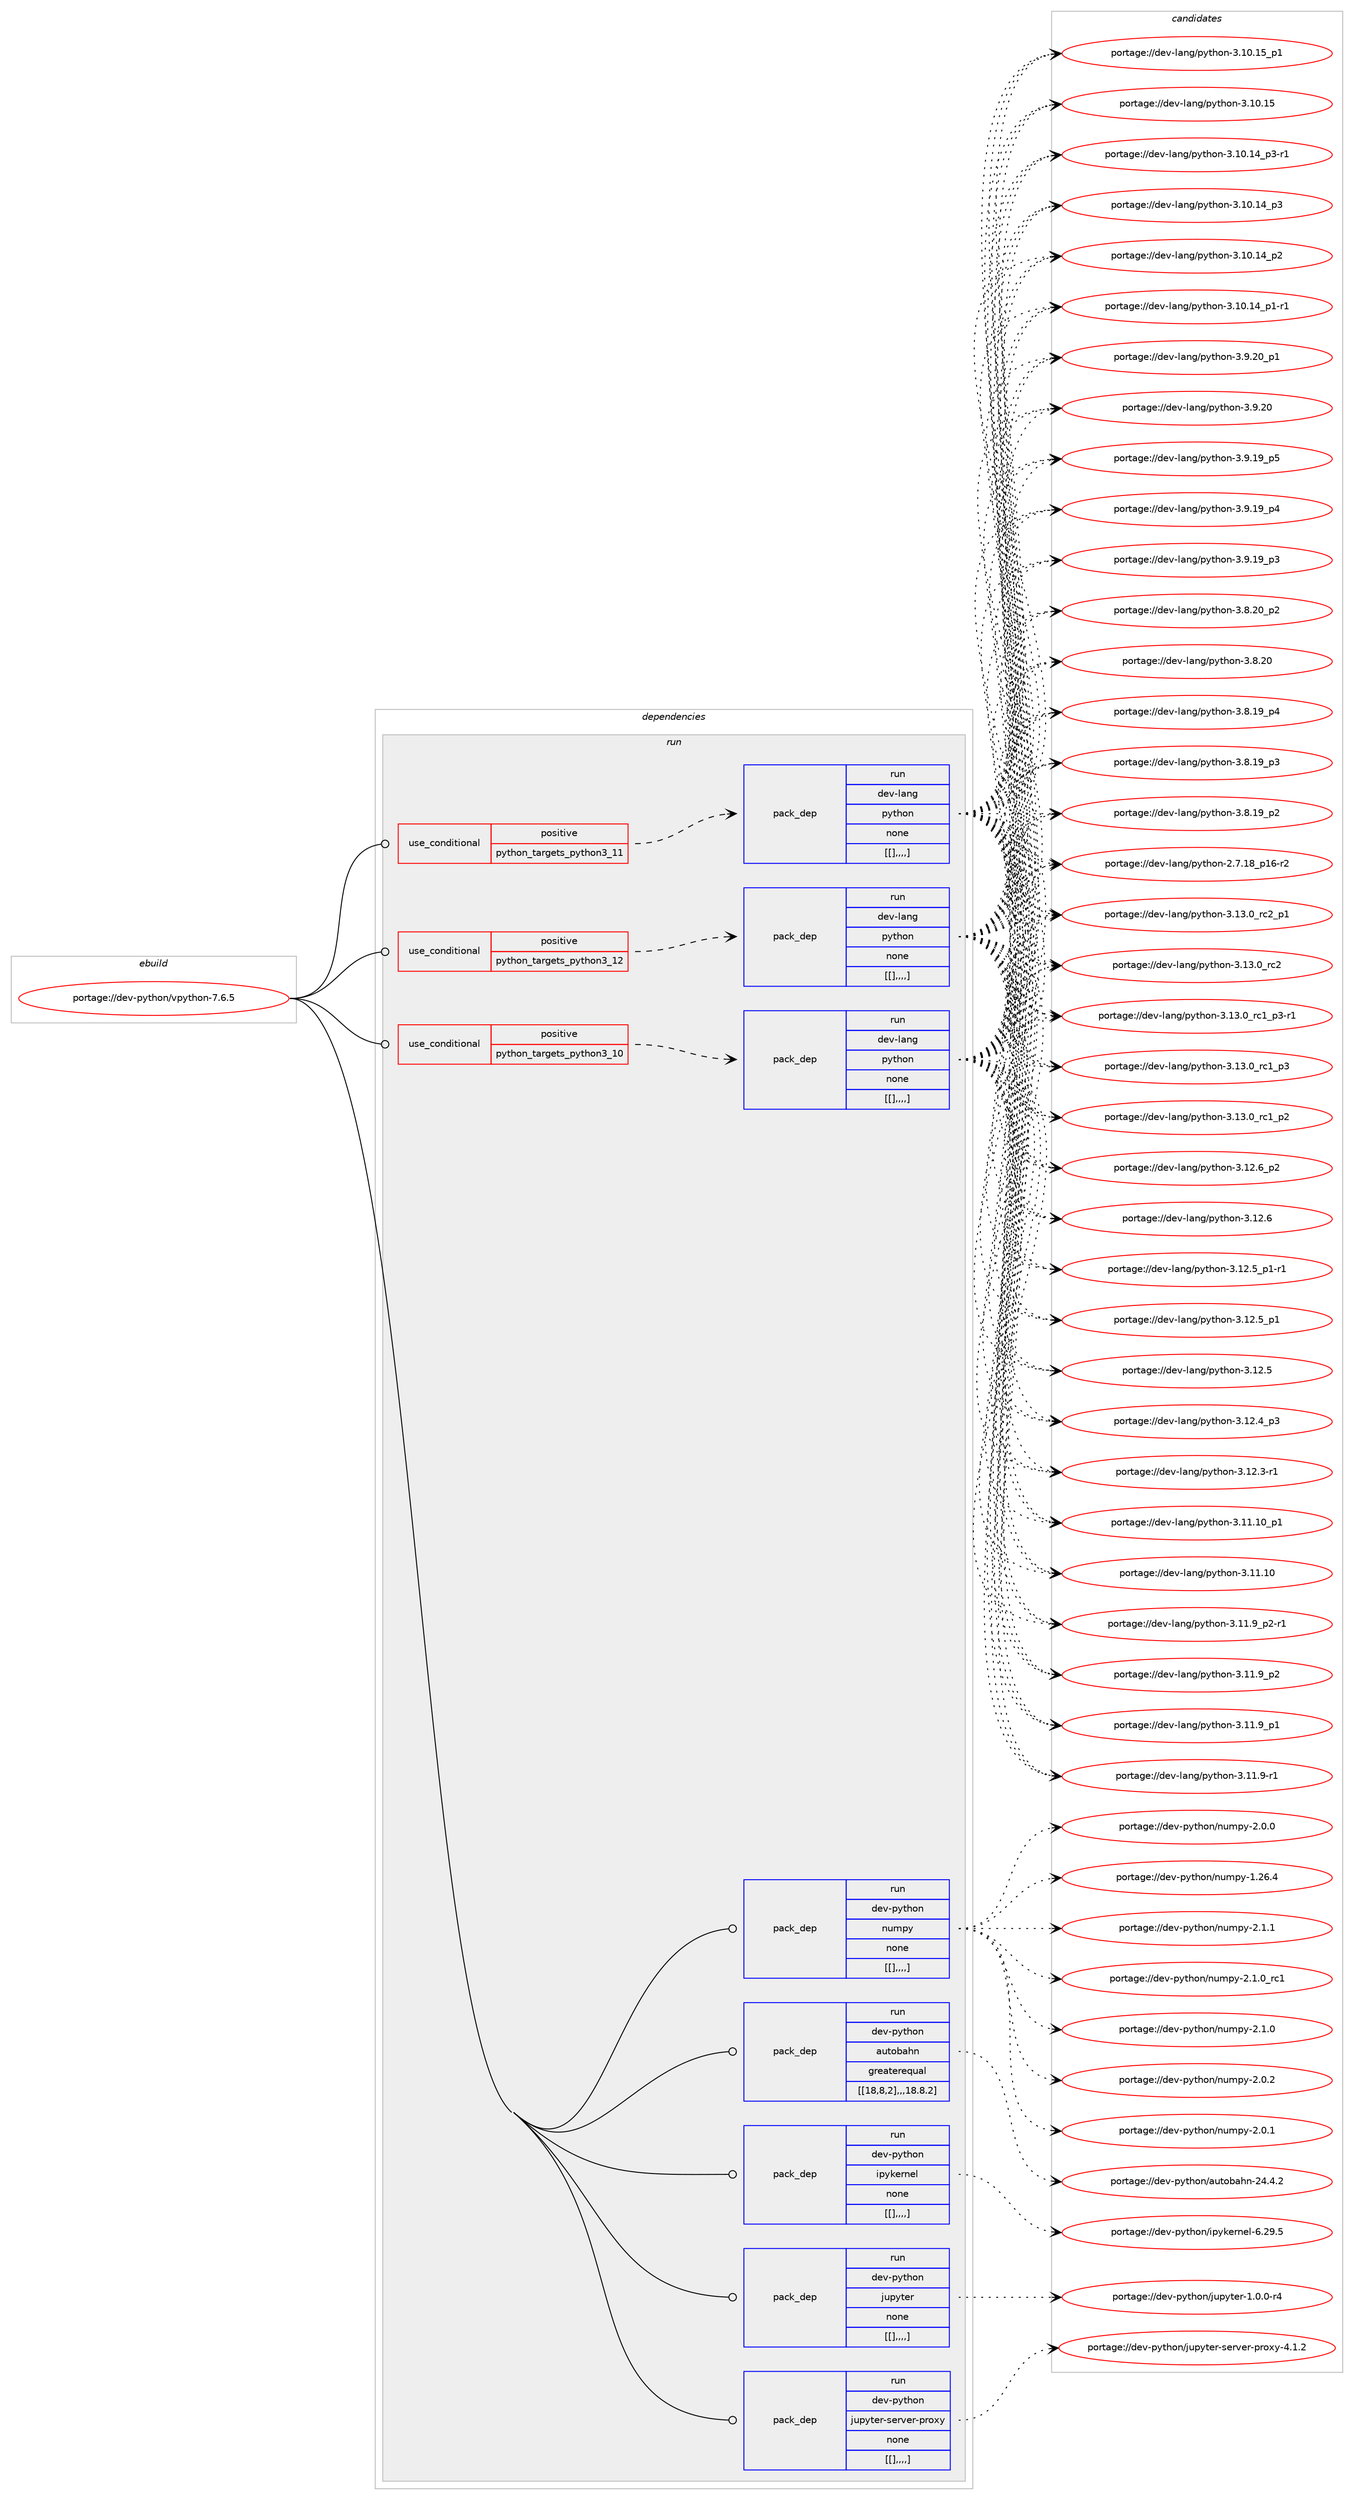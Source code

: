 digraph prolog {

# *************
# Graph options
# *************

newrank=true;
concentrate=true;
compound=true;
graph [rankdir=LR,fontname=Helvetica,fontsize=10,ranksep=1.5];#, ranksep=2.5, nodesep=0.2];
edge  [arrowhead=vee];
node  [fontname=Helvetica,fontsize=10];

# **********
# The ebuild
# **********

subgraph cluster_leftcol {
color=gray;
label=<<i>ebuild</i>>;
id [label="portage://dev-python/vpython-7.6.5", color=red, width=4, href="../dev-python/vpython-7.6.5.svg"];
}

# ****************
# The dependencies
# ****************

subgraph cluster_midcol {
color=gray;
label=<<i>dependencies</i>>;
subgraph cluster_compile {
fillcolor="#eeeeee";
style=filled;
label=<<i>compile</i>>;
}
subgraph cluster_compileandrun {
fillcolor="#eeeeee";
style=filled;
label=<<i>compile and run</i>>;
}
subgraph cluster_run {
fillcolor="#eeeeee";
style=filled;
label=<<i>run</i>>;
subgraph cond42830 {
dependency170543 [label=<<TABLE BORDER="0" CELLBORDER="1" CELLSPACING="0" CELLPADDING="4"><TR><TD ROWSPAN="3" CELLPADDING="10">use_conditional</TD></TR><TR><TD>positive</TD></TR><TR><TD>python_targets_python3_10</TD></TR></TABLE>>, shape=none, color=red];
subgraph pack126450 {
dependency170544 [label=<<TABLE BORDER="0" CELLBORDER="1" CELLSPACING="0" CELLPADDING="4" WIDTH="220"><TR><TD ROWSPAN="6" CELLPADDING="30">pack_dep</TD></TR><TR><TD WIDTH="110">run</TD></TR><TR><TD>dev-lang</TD></TR><TR><TD>python</TD></TR><TR><TD>none</TD></TR><TR><TD>[[],,,,]</TD></TR></TABLE>>, shape=none, color=blue];
}
dependency170543:e -> dependency170544:w [weight=20,style="dashed",arrowhead="vee"];
}
id:e -> dependency170543:w [weight=20,style="solid",arrowhead="odot"];
subgraph cond42831 {
dependency170545 [label=<<TABLE BORDER="0" CELLBORDER="1" CELLSPACING="0" CELLPADDING="4"><TR><TD ROWSPAN="3" CELLPADDING="10">use_conditional</TD></TR><TR><TD>positive</TD></TR><TR><TD>python_targets_python3_11</TD></TR></TABLE>>, shape=none, color=red];
subgraph pack126451 {
dependency170546 [label=<<TABLE BORDER="0" CELLBORDER="1" CELLSPACING="0" CELLPADDING="4" WIDTH="220"><TR><TD ROWSPAN="6" CELLPADDING="30">pack_dep</TD></TR><TR><TD WIDTH="110">run</TD></TR><TR><TD>dev-lang</TD></TR><TR><TD>python</TD></TR><TR><TD>none</TD></TR><TR><TD>[[],,,,]</TD></TR></TABLE>>, shape=none, color=blue];
}
dependency170545:e -> dependency170546:w [weight=20,style="dashed",arrowhead="vee"];
}
id:e -> dependency170545:w [weight=20,style="solid",arrowhead="odot"];
subgraph cond42832 {
dependency170547 [label=<<TABLE BORDER="0" CELLBORDER="1" CELLSPACING="0" CELLPADDING="4"><TR><TD ROWSPAN="3" CELLPADDING="10">use_conditional</TD></TR><TR><TD>positive</TD></TR><TR><TD>python_targets_python3_12</TD></TR></TABLE>>, shape=none, color=red];
subgraph pack126452 {
dependency170548 [label=<<TABLE BORDER="0" CELLBORDER="1" CELLSPACING="0" CELLPADDING="4" WIDTH="220"><TR><TD ROWSPAN="6" CELLPADDING="30">pack_dep</TD></TR><TR><TD WIDTH="110">run</TD></TR><TR><TD>dev-lang</TD></TR><TR><TD>python</TD></TR><TR><TD>none</TD></TR><TR><TD>[[],,,,]</TD></TR></TABLE>>, shape=none, color=blue];
}
dependency170547:e -> dependency170548:w [weight=20,style="dashed",arrowhead="vee"];
}
id:e -> dependency170547:w [weight=20,style="solid",arrowhead="odot"];
subgraph pack126453 {
dependency170549 [label=<<TABLE BORDER="0" CELLBORDER="1" CELLSPACING="0" CELLPADDING="4" WIDTH="220"><TR><TD ROWSPAN="6" CELLPADDING="30">pack_dep</TD></TR><TR><TD WIDTH="110">run</TD></TR><TR><TD>dev-python</TD></TR><TR><TD>autobahn</TD></TR><TR><TD>greaterequal</TD></TR><TR><TD>[[18,8,2],,,18.8.2]</TD></TR></TABLE>>, shape=none, color=blue];
}
id:e -> dependency170549:w [weight=20,style="solid",arrowhead="odot"];
subgraph pack126454 {
dependency170550 [label=<<TABLE BORDER="0" CELLBORDER="1" CELLSPACING="0" CELLPADDING="4" WIDTH="220"><TR><TD ROWSPAN="6" CELLPADDING="30">pack_dep</TD></TR><TR><TD WIDTH="110">run</TD></TR><TR><TD>dev-python</TD></TR><TR><TD>ipykernel</TD></TR><TR><TD>none</TD></TR><TR><TD>[[],,,,]</TD></TR></TABLE>>, shape=none, color=blue];
}
id:e -> dependency170550:w [weight=20,style="solid",arrowhead="odot"];
subgraph pack126455 {
dependency170551 [label=<<TABLE BORDER="0" CELLBORDER="1" CELLSPACING="0" CELLPADDING="4" WIDTH="220"><TR><TD ROWSPAN="6" CELLPADDING="30">pack_dep</TD></TR><TR><TD WIDTH="110">run</TD></TR><TR><TD>dev-python</TD></TR><TR><TD>jupyter</TD></TR><TR><TD>none</TD></TR><TR><TD>[[],,,,]</TD></TR></TABLE>>, shape=none, color=blue];
}
id:e -> dependency170551:w [weight=20,style="solid",arrowhead="odot"];
subgraph pack126456 {
dependency170552 [label=<<TABLE BORDER="0" CELLBORDER="1" CELLSPACING="0" CELLPADDING="4" WIDTH="220"><TR><TD ROWSPAN="6" CELLPADDING="30">pack_dep</TD></TR><TR><TD WIDTH="110">run</TD></TR><TR><TD>dev-python</TD></TR><TR><TD>jupyter-server-proxy</TD></TR><TR><TD>none</TD></TR><TR><TD>[[],,,,]</TD></TR></TABLE>>, shape=none, color=blue];
}
id:e -> dependency170552:w [weight=20,style="solid",arrowhead="odot"];
subgraph pack126457 {
dependency170553 [label=<<TABLE BORDER="0" CELLBORDER="1" CELLSPACING="0" CELLPADDING="4" WIDTH="220"><TR><TD ROWSPAN="6" CELLPADDING="30">pack_dep</TD></TR><TR><TD WIDTH="110">run</TD></TR><TR><TD>dev-python</TD></TR><TR><TD>numpy</TD></TR><TR><TD>none</TD></TR><TR><TD>[[],,,,]</TD></TR></TABLE>>, shape=none, color=blue];
}
id:e -> dependency170553:w [weight=20,style="solid",arrowhead="odot"];
}
}

# **************
# The candidates
# **************

subgraph cluster_choices {
rank=same;
color=gray;
label=<<i>candidates</i>>;

subgraph choice126450 {
color=black;
nodesep=1;
choice100101118451089711010347112121116104111110455146495146489511499509511249 [label="portage://dev-lang/python-3.13.0_rc2_p1", color=red, width=4,href="../dev-lang/python-3.13.0_rc2_p1.svg"];
choice10010111845108971101034711212111610411111045514649514648951149950 [label="portage://dev-lang/python-3.13.0_rc2", color=red, width=4,href="../dev-lang/python-3.13.0_rc2.svg"];
choice1001011184510897110103471121211161041111104551464951464895114994995112514511449 [label="portage://dev-lang/python-3.13.0_rc1_p3-r1", color=red, width=4,href="../dev-lang/python-3.13.0_rc1_p3-r1.svg"];
choice100101118451089711010347112121116104111110455146495146489511499499511251 [label="portage://dev-lang/python-3.13.0_rc1_p3", color=red, width=4,href="../dev-lang/python-3.13.0_rc1_p3.svg"];
choice100101118451089711010347112121116104111110455146495146489511499499511250 [label="portage://dev-lang/python-3.13.0_rc1_p2", color=red, width=4,href="../dev-lang/python-3.13.0_rc1_p2.svg"];
choice100101118451089711010347112121116104111110455146495046549511250 [label="portage://dev-lang/python-3.12.6_p2", color=red, width=4,href="../dev-lang/python-3.12.6_p2.svg"];
choice10010111845108971101034711212111610411111045514649504654 [label="portage://dev-lang/python-3.12.6", color=red, width=4,href="../dev-lang/python-3.12.6.svg"];
choice1001011184510897110103471121211161041111104551464950465395112494511449 [label="portage://dev-lang/python-3.12.5_p1-r1", color=red, width=4,href="../dev-lang/python-3.12.5_p1-r1.svg"];
choice100101118451089711010347112121116104111110455146495046539511249 [label="portage://dev-lang/python-3.12.5_p1", color=red, width=4,href="../dev-lang/python-3.12.5_p1.svg"];
choice10010111845108971101034711212111610411111045514649504653 [label="portage://dev-lang/python-3.12.5", color=red, width=4,href="../dev-lang/python-3.12.5.svg"];
choice100101118451089711010347112121116104111110455146495046529511251 [label="portage://dev-lang/python-3.12.4_p3", color=red, width=4,href="../dev-lang/python-3.12.4_p3.svg"];
choice100101118451089711010347112121116104111110455146495046514511449 [label="portage://dev-lang/python-3.12.3-r1", color=red, width=4,href="../dev-lang/python-3.12.3-r1.svg"];
choice10010111845108971101034711212111610411111045514649494649489511249 [label="portage://dev-lang/python-3.11.10_p1", color=red, width=4,href="../dev-lang/python-3.11.10_p1.svg"];
choice1001011184510897110103471121211161041111104551464949464948 [label="portage://dev-lang/python-3.11.10", color=red, width=4,href="../dev-lang/python-3.11.10.svg"];
choice1001011184510897110103471121211161041111104551464949465795112504511449 [label="portage://dev-lang/python-3.11.9_p2-r1", color=red, width=4,href="../dev-lang/python-3.11.9_p2-r1.svg"];
choice100101118451089711010347112121116104111110455146494946579511250 [label="portage://dev-lang/python-3.11.9_p2", color=red, width=4,href="../dev-lang/python-3.11.9_p2.svg"];
choice100101118451089711010347112121116104111110455146494946579511249 [label="portage://dev-lang/python-3.11.9_p1", color=red, width=4,href="../dev-lang/python-3.11.9_p1.svg"];
choice100101118451089711010347112121116104111110455146494946574511449 [label="portage://dev-lang/python-3.11.9-r1", color=red, width=4,href="../dev-lang/python-3.11.9-r1.svg"];
choice10010111845108971101034711212111610411111045514649484649539511249 [label="portage://dev-lang/python-3.10.15_p1", color=red, width=4,href="../dev-lang/python-3.10.15_p1.svg"];
choice1001011184510897110103471121211161041111104551464948464953 [label="portage://dev-lang/python-3.10.15", color=red, width=4,href="../dev-lang/python-3.10.15.svg"];
choice100101118451089711010347112121116104111110455146494846495295112514511449 [label="portage://dev-lang/python-3.10.14_p3-r1", color=red, width=4,href="../dev-lang/python-3.10.14_p3-r1.svg"];
choice10010111845108971101034711212111610411111045514649484649529511251 [label="portage://dev-lang/python-3.10.14_p3", color=red, width=4,href="../dev-lang/python-3.10.14_p3.svg"];
choice10010111845108971101034711212111610411111045514649484649529511250 [label="portage://dev-lang/python-3.10.14_p2", color=red, width=4,href="../dev-lang/python-3.10.14_p2.svg"];
choice100101118451089711010347112121116104111110455146494846495295112494511449 [label="portage://dev-lang/python-3.10.14_p1-r1", color=red, width=4,href="../dev-lang/python-3.10.14_p1-r1.svg"];
choice100101118451089711010347112121116104111110455146574650489511249 [label="portage://dev-lang/python-3.9.20_p1", color=red, width=4,href="../dev-lang/python-3.9.20_p1.svg"];
choice10010111845108971101034711212111610411111045514657465048 [label="portage://dev-lang/python-3.9.20", color=red, width=4,href="../dev-lang/python-3.9.20.svg"];
choice100101118451089711010347112121116104111110455146574649579511253 [label="portage://dev-lang/python-3.9.19_p5", color=red, width=4,href="../dev-lang/python-3.9.19_p5.svg"];
choice100101118451089711010347112121116104111110455146574649579511252 [label="portage://dev-lang/python-3.9.19_p4", color=red, width=4,href="../dev-lang/python-3.9.19_p4.svg"];
choice100101118451089711010347112121116104111110455146574649579511251 [label="portage://dev-lang/python-3.9.19_p3", color=red, width=4,href="../dev-lang/python-3.9.19_p3.svg"];
choice100101118451089711010347112121116104111110455146564650489511250 [label="portage://dev-lang/python-3.8.20_p2", color=red, width=4,href="../dev-lang/python-3.8.20_p2.svg"];
choice10010111845108971101034711212111610411111045514656465048 [label="portage://dev-lang/python-3.8.20", color=red, width=4,href="../dev-lang/python-3.8.20.svg"];
choice100101118451089711010347112121116104111110455146564649579511252 [label="portage://dev-lang/python-3.8.19_p4", color=red, width=4,href="../dev-lang/python-3.8.19_p4.svg"];
choice100101118451089711010347112121116104111110455146564649579511251 [label="portage://dev-lang/python-3.8.19_p3", color=red, width=4,href="../dev-lang/python-3.8.19_p3.svg"];
choice100101118451089711010347112121116104111110455146564649579511250 [label="portage://dev-lang/python-3.8.19_p2", color=red, width=4,href="../dev-lang/python-3.8.19_p2.svg"];
choice100101118451089711010347112121116104111110455046554649569511249544511450 [label="portage://dev-lang/python-2.7.18_p16-r2", color=red, width=4,href="../dev-lang/python-2.7.18_p16-r2.svg"];
dependency170544:e -> choice100101118451089711010347112121116104111110455146495146489511499509511249:w [style=dotted,weight="100"];
dependency170544:e -> choice10010111845108971101034711212111610411111045514649514648951149950:w [style=dotted,weight="100"];
dependency170544:e -> choice1001011184510897110103471121211161041111104551464951464895114994995112514511449:w [style=dotted,weight="100"];
dependency170544:e -> choice100101118451089711010347112121116104111110455146495146489511499499511251:w [style=dotted,weight="100"];
dependency170544:e -> choice100101118451089711010347112121116104111110455146495146489511499499511250:w [style=dotted,weight="100"];
dependency170544:e -> choice100101118451089711010347112121116104111110455146495046549511250:w [style=dotted,weight="100"];
dependency170544:e -> choice10010111845108971101034711212111610411111045514649504654:w [style=dotted,weight="100"];
dependency170544:e -> choice1001011184510897110103471121211161041111104551464950465395112494511449:w [style=dotted,weight="100"];
dependency170544:e -> choice100101118451089711010347112121116104111110455146495046539511249:w [style=dotted,weight="100"];
dependency170544:e -> choice10010111845108971101034711212111610411111045514649504653:w [style=dotted,weight="100"];
dependency170544:e -> choice100101118451089711010347112121116104111110455146495046529511251:w [style=dotted,weight="100"];
dependency170544:e -> choice100101118451089711010347112121116104111110455146495046514511449:w [style=dotted,weight="100"];
dependency170544:e -> choice10010111845108971101034711212111610411111045514649494649489511249:w [style=dotted,weight="100"];
dependency170544:e -> choice1001011184510897110103471121211161041111104551464949464948:w [style=dotted,weight="100"];
dependency170544:e -> choice1001011184510897110103471121211161041111104551464949465795112504511449:w [style=dotted,weight="100"];
dependency170544:e -> choice100101118451089711010347112121116104111110455146494946579511250:w [style=dotted,weight="100"];
dependency170544:e -> choice100101118451089711010347112121116104111110455146494946579511249:w [style=dotted,weight="100"];
dependency170544:e -> choice100101118451089711010347112121116104111110455146494946574511449:w [style=dotted,weight="100"];
dependency170544:e -> choice10010111845108971101034711212111610411111045514649484649539511249:w [style=dotted,weight="100"];
dependency170544:e -> choice1001011184510897110103471121211161041111104551464948464953:w [style=dotted,weight="100"];
dependency170544:e -> choice100101118451089711010347112121116104111110455146494846495295112514511449:w [style=dotted,weight="100"];
dependency170544:e -> choice10010111845108971101034711212111610411111045514649484649529511251:w [style=dotted,weight="100"];
dependency170544:e -> choice10010111845108971101034711212111610411111045514649484649529511250:w [style=dotted,weight="100"];
dependency170544:e -> choice100101118451089711010347112121116104111110455146494846495295112494511449:w [style=dotted,weight="100"];
dependency170544:e -> choice100101118451089711010347112121116104111110455146574650489511249:w [style=dotted,weight="100"];
dependency170544:e -> choice10010111845108971101034711212111610411111045514657465048:w [style=dotted,weight="100"];
dependency170544:e -> choice100101118451089711010347112121116104111110455146574649579511253:w [style=dotted,weight="100"];
dependency170544:e -> choice100101118451089711010347112121116104111110455146574649579511252:w [style=dotted,weight="100"];
dependency170544:e -> choice100101118451089711010347112121116104111110455146574649579511251:w [style=dotted,weight="100"];
dependency170544:e -> choice100101118451089711010347112121116104111110455146564650489511250:w [style=dotted,weight="100"];
dependency170544:e -> choice10010111845108971101034711212111610411111045514656465048:w [style=dotted,weight="100"];
dependency170544:e -> choice100101118451089711010347112121116104111110455146564649579511252:w [style=dotted,weight="100"];
dependency170544:e -> choice100101118451089711010347112121116104111110455146564649579511251:w [style=dotted,weight="100"];
dependency170544:e -> choice100101118451089711010347112121116104111110455146564649579511250:w [style=dotted,weight="100"];
dependency170544:e -> choice100101118451089711010347112121116104111110455046554649569511249544511450:w [style=dotted,weight="100"];
}
subgraph choice126451 {
color=black;
nodesep=1;
choice100101118451089711010347112121116104111110455146495146489511499509511249 [label="portage://dev-lang/python-3.13.0_rc2_p1", color=red, width=4,href="../dev-lang/python-3.13.0_rc2_p1.svg"];
choice10010111845108971101034711212111610411111045514649514648951149950 [label="portage://dev-lang/python-3.13.0_rc2", color=red, width=4,href="../dev-lang/python-3.13.0_rc2.svg"];
choice1001011184510897110103471121211161041111104551464951464895114994995112514511449 [label="portage://dev-lang/python-3.13.0_rc1_p3-r1", color=red, width=4,href="../dev-lang/python-3.13.0_rc1_p3-r1.svg"];
choice100101118451089711010347112121116104111110455146495146489511499499511251 [label="portage://dev-lang/python-3.13.0_rc1_p3", color=red, width=4,href="../dev-lang/python-3.13.0_rc1_p3.svg"];
choice100101118451089711010347112121116104111110455146495146489511499499511250 [label="portage://dev-lang/python-3.13.0_rc1_p2", color=red, width=4,href="../dev-lang/python-3.13.0_rc1_p2.svg"];
choice100101118451089711010347112121116104111110455146495046549511250 [label="portage://dev-lang/python-3.12.6_p2", color=red, width=4,href="../dev-lang/python-3.12.6_p2.svg"];
choice10010111845108971101034711212111610411111045514649504654 [label="portage://dev-lang/python-3.12.6", color=red, width=4,href="../dev-lang/python-3.12.6.svg"];
choice1001011184510897110103471121211161041111104551464950465395112494511449 [label="portage://dev-lang/python-3.12.5_p1-r1", color=red, width=4,href="../dev-lang/python-3.12.5_p1-r1.svg"];
choice100101118451089711010347112121116104111110455146495046539511249 [label="portage://dev-lang/python-3.12.5_p1", color=red, width=4,href="../dev-lang/python-3.12.5_p1.svg"];
choice10010111845108971101034711212111610411111045514649504653 [label="portage://dev-lang/python-3.12.5", color=red, width=4,href="../dev-lang/python-3.12.5.svg"];
choice100101118451089711010347112121116104111110455146495046529511251 [label="portage://dev-lang/python-3.12.4_p3", color=red, width=4,href="../dev-lang/python-3.12.4_p3.svg"];
choice100101118451089711010347112121116104111110455146495046514511449 [label="portage://dev-lang/python-3.12.3-r1", color=red, width=4,href="../dev-lang/python-3.12.3-r1.svg"];
choice10010111845108971101034711212111610411111045514649494649489511249 [label="portage://dev-lang/python-3.11.10_p1", color=red, width=4,href="../dev-lang/python-3.11.10_p1.svg"];
choice1001011184510897110103471121211161041111104551464949464948 [label="portage://dev-lang/python-3.11.10", color=red, width=4,href="../dev-lang/python-3.11.10.svg"];
choice1001011184510897110103471121211161041111104551464949465795112504511449 [label="portage://dev-lang/python-3.11.9_p2-r1", color=red, width=4,href="../dev-lang/python-3.11.9_p2-r1.svg"];
choice100101118451089711010347112121116104111110455146494946579511250 [label="portage://dev-lang/python-3.11.9_p2", color=red, width=4,href="../dev-lang/python-3.11.9_p2.svg"];
choice100101118451089711010347112121116104111110455146494946579511249 [label="portage://dev-lang/python-3.11.9_p1", color=red, width=4,href="../dev-lang/python-3.11.9_p1.svg"];
choice100101118451089711010347112121116104111110455146494946574511449 [label="portage://dev-lang/python-3.11.9-r1", color=red, width=4,href="../dev-lang/python-3.11.9-r1.svg"];
choice10010111845108971101034711212111610411111045514649484649539511249 [label="portage://dev-lang/python-3.10.15_p1", color=red, width=4,href="../dev-lang/python-3.10.15_p1.svg"];
choice1001011184510897110103471121211161041111104551464948464953 [label="portage://dev-lang/python-3.10.15", color=red, width=4,href="../dev-lang/python-3.10.15.svg"];
choice100101118451089711010347112121116104111110455146494846495295112514511449 [label="portage://dev-lang/python-3.10.14_p3-r1", color=red, width=4,href="../dev-lang/python-3.10.14_p3-r1.svg"];
choice10010111845108971101034711212111610411111045514649484649529511251 [label="portage://dev-lang/python-3.10.14_p3", color=red, width=4,href="../dev-lang/python-3.10.14_p3.svg"];
choice10010111845108971101034711212111610411111045514649484649529511250 [label="portage://dev-lang/python-3.10.14_p2", color=red, width=4,href="../dev-lang/python-3.10.14_p2.svg"];
choice100101118451089711010347112121116104111110455146494846495295112494511449 [label="portage://dev-lang/python-3.10.14_p1-r1", color=red, width=4,href="../dev-lang/python-3.10.14_p1-r1.svg"];
choice100101118451089711010347112121116104111110455146574650489511249 [label="portage://dev-lang/python-3.9.20_p1", color=red, width=4,href="../dev-lang/python-3.9.20_p1.svg"];
choice10010111845108971101034711212111610411111045514657465048 [label="portage://dev-lang/python-3.9.20", color=red, width=4,href="../dev-lang/python-3.9.20.svg"];
choice100101118451089711010347112121116104111110455146574649579511253 [label="portage://dev-lang/python-3.9.19_p5", color=red, width=4,href="../dev-lang/python-3.9.19_p5.svg"];
choice100101118451089711010347112121116104111110455146574649579511252 [label="portage://dev-lang/python-3.9.19_p4", color=red, width=4,href="../dev-lang/python-3.9.19_p4.svg"];
choice100101118451089711010347112121116104111110455146574649579511251 [label="portage://dev-lang/python-3.9.19_p3", color=red, width=4,href="../dev-lang/python-3.9.19_p3.svg"];
choice100101118451089711010347112121116104111110455146564650489511250 [label="portage://dev-lang/python-3.8.20_p2", color=red, width=4,href="../dev-lang/python-3.8.20_p2.svg"];
choice10010111845108971101034711212111610411111045514656465048 [label="portage://dev-lang/python-3.8.20", color=red, width=4,href="../dev-lang/python-3.8.20.svg"];
choice100101118451089711010347112121116104111110455146564649579511252 [label="portage://dev-lang/python-3.8.19_p4", color=red, width=4,href="../dev-lang/python-3.8.19_p4.svg"];
choice100101118451089711010347112121116104111110455146564649579511251 [label="portage://dev-lang/python-3.8.19_p3", color=red, width=4,href="../dev-lang/python-3.8.19_p3.svg"];
choice100101118451089711010347112121116104111110455146564649579511250 [label="portage://dev-lang/python-3.8.19_p2", color=red, width=4,href="../dev-lang/python-3.8.19_p2.svg"];
choice100101118451089711010347112121116104111110455046554649569511249544511450 [label="portage://dev-lang/python-2.7.18_p16-r2", color=red, width=4,href="../dev-lang/python-2.7.18_p16-r2.svg"];
dependency170546:e -> choice100101118451089711010347112121116104111110455146495146489511499509511249:w [style=dotted,weight="100"];
dependency170546:e -> choice10010111845108971101034711212111610411111045514649514648951149950:w [style=dotted,weight="100"];
dependency170546:e -> choice1001011184510897110103471121211161041111104551464951464895114994995112514511449:w [style=dotted,weight="100"];
dependency170546:e -> choice100101118451089711010347112121116104111110455146495146489511499499511251:w [style=dotted,weight="100"];
dependency170546:e -> choice100101118451089711010347112121116104111110455146495146489511499499511250:w [style=dotted,weight="100"];
dependency170546:e -> choice100101118451089711010347112121116104111110455146495046549511250:w [style=dotted,weight="100"];
dependency170546:e -> choice10010111845108971101034711212111610411111045514649504654:w [style=dotted,weight="100"];
dependency170546:e -> choice1001011184510897110103471121211161041111104551464950465395112494511449:w [style=dotted,weight="100"];
dependency170546:e -> choice100101118451089711010347112121116104111110455146495046539511249:w [style=dotted,weight="100"];
dependency170546:e -> choice10010111845108971101034711212111610411111045514649504653:w [style=dotted,weight="100"];
dependency170546:e -> choice100101118451089711010347112121116104111110455146495046529511251:w [style=dotted,weight="100"];
dependency170546:e -> choice100101118451089711010347112121116104111110455146495046514511449:w [style=dotted,weight="100"];
dependency170546:e -> choice10010111845108971101034711212111610411111045514649494649489511249:w [style=dotted,weight="100"];
dependency170546:e -> choice1001011184510897110103471121211161041111104551464949464948:w [style=dotted,weight="100"];
dependency170546:e -> choice1001011184510897110103471121211161041111104551464949465795112504511449:w [style=dotted,weight="100"];
dependency170546:e -> choice100101118451089711010347112121116104111110455146494946579511250:w [style=dotted,weight="100"];
dependency170546:e -> choice100101118451089711010347112121116104111110455146494946579511249:w [style=dotted,weight="100"];
dependency170546:e -> choice100101118451089711010347112121116104111110455146494946574511449:w [style=dotted,weight="100"];
dependency170546:e -> choice10010111845108971101034711212111610411111045514649484649539511249:w [style=dotted,weight="100"];
dependency170546:e -> choice1001011184510897110103471121211161041111104551464948464953:w [style=dotted,weight="100"];
dependency170546:e -> choice100101118451089711010347112121116104111110455146494846495295112514511449:w [style=dotted,weight="100"];
dependency170546:e -> choice10010111845108971101034711212111610411111045514649484649529511251:w [style=dotted,weight="100"];
dependency170546:e -> choice10010111845108971101034711212111610411111045514649484649529511250:w [style=dotted,weight="100"];
dependency170546:e -> choice100101118451089711010347112121116104111110455146494846495295112494511449:w [style=dotted,weight="100"];
dependency170546:e -> choice100101118451089711010347112121116104111110455146574650489511249:w [style=dotted,weight="100"];
dependency170546:e -> choice10010111845108971101034711212111610411111045514657465048:w [style=dotted,weight="100"];
dependency170546:e -> choice100101118451089711010347112121116104111110455146574649579511253:w [style=dotted,weight="100"];
dependency170546:e -> choice100101118451089711010347112121116104111110455146574649579511252:w [style=dotted,weight="100"];
dependency170546:e -> choice100101118451089711010347112121116104111110455146574649579511251:w [style=dotted,weight="100"];
dependency170546:e -> choice100101118451089711010347112121116104111110455146564650489511250:w [style=dotted,weight="100"];
dependency170546:e -> choice10010111845108971101034711212111610411111045514656465048:w [style=dotted,weight="100"];
dependency170546:e -> choice100101118451089711010347112121116104111110455146564649579511252:w [style=dotted,weight="100"];
dependency170546:e -> choice100101118451089711010347112121116104111110455146564649579511251:w [style=dotted,weight="100"];
dependency170546:e -> choice100101118451089711010347112121116104111110455146564649579511250:w [style=dotted,weight="100"];
dependency170546:e -> choice100101118451089711010347112121116104111110455046554649569511249544511450:w [style=dotted,weight="100"];
}
subgraph choice126452 {
color=black;
nodesep=1;
choice100101118451089711010347112121116104111110455146495146489511499509511249 [label="portage://dev-lang/python-3.13.0_rc2_p1", color=red, width=4,href="../dev-lang/python-3.13.0_rc2_p1.svg"];
choice10010111845108971101034711212111610411111045514649514648951149950 [label="portage://dev-lang/python-3.13.0_rc2", color=red, width=4,href="../dev-lang/python-3.13.0_rc2.svg"];
choice1001011184510897110103471121211161041111104551464951464895114994995112514511449 [label="portage://dev-lang/python-3.13.0_rc1_p3-r1", color=red, width=4,href="../dev-lang/python-3.13.0_rc1_p3-r1.svg"];
choice100101118451089711010347112121116104111110455146495146489511499499511251 [label="portage://dev-lang/python-3.13.0_rc1_p3", color=red, width=4,href="../dev-lang/python-3.13.0_rc1_p3.svg"];
choice100101118451089711010347112121116104111110455146495146489511499499511250 [label="portage://dev-lang/python-3.13.0_rc1_p2", color=red, width=4,href="../dev-lang/python-3.13.0_rc1_p2.svg"];
choice100101118451089711010347112121116104111110455146495046549511250 [label="portage://dev-lang/python-3.12.6_p2", color=red, width=4,href="../dev-lang/python-3.12.6_p2.svg"];
choice10010111845108971101034711212111610411111045514649504654 [label="portage://dev-lang/python-3.12.6", color=red, width=4,href="../dev-lang/python-3.12.6.svg"];
choice1001011184510897110103471121211161041111104551464950465395112494511449 [label="portage://dev-lang/python-3.12.5_p1-r1", color=red, width=4,href="../dev-lang/python-3.12.5_p1-r1.svg"];
choice100101118451089711010347112121116104111110455146495046539511249 [label="portage://dev-lang/python-3.12.5_p1", color=red, width=4,href="../dev-lang/python-3.12.5_p1.svg"];
choice10010111845108971101034711212111610411111045514649504653 [label="portage://dev-lang/python-3.12.5", color=red, width=4,href="../dev-lang/python-3.12.5.svg"];
choice100101118451089711010347112121116104111110455146495046529511251 [label="portage://dev-lang/python-3.12.4_p3", color=red, width=4,href="../dev-lang/python-3.12.4_p3.svg"];
choice100101118451089711010347112121116104111110455146495046514511449 [label="portage://dev-lang/python-3.12.3-r1", color=red, width=4,href="../dev-lang/python-3.12.3-r1.svg"];
choice10010111845108971101034711212111610411111045514649494649489511249 [label="portage://dev-lang/python-3.11.10_p1", color=red, width=4,href="../dev-lang/python-3.11.10_p1.svg"];
choice1001011184510897110103471121211161041111104551464949464948 [label="portage://dev-lang/python-3.11.10", color=red, width=4,href="../dev-lang/python-3.11.10.svg"];
choice1001011184510897110103471121211161041111104551464949465795112504511449 [label="portage://dev-lang/python-3.11.9_p2-r1", color=red, width=4,href="../dev-lang/python-3.11.9_p2-r1.svg"];
choice100101118451089711010347112121116104111110455146494946579511250 [label="portage://dev-lang/python-3.11.9_p2", color=red, width=4,href="../dev-lang/python-3.11.9_p2.svg"];
choice100101118451089711010347112121116104111110455146494946579511249 [label="portage://dev-lang/python-3.11.9_p1", color=red, width=4,href="../dev-lang/python-3.11.9_p1.svg"];
choice100101118451089711010347112121116104111110455146494946574511449 [label="portage://dev-lang/python-3.11.9-r1", color=red, width=4,href="../dev-lang/python-3.11.9-r1.svg"];
choice10010111845108971101034711212111610411111045514649484649539511249 [label="portage://dev-lang/python-3.10.15_p1", color=red, width=4,href="../dev-lang/python-3.10.15_p1.svg"];
choice1001011184510897110103471121211161041111104551464948464953 [label="portage://dev-lang/python-3.10.15", color=red, width=4,href="../dev-lang/python-3.10.15.svg"];
choice100101118451089711010347112121116104111110455146494846495295112514511449 [label="portage://dev-lang/python-3.10.14_p3-r1", color=red, width=4,href="../dev-lang/python-3.10.14_p3-r1.svg"];
choice10010111845108971101034711212111610411111045514649484649529511251 [label="portage://dev-lang/python-3.10.14_p3", color=red, width=4,href="../dev-lang/python-3.10.14_p3.svg"];
choice10010111845108971101034711212111610411111045514649484649529511250 [label="portage://dev-lang/python-3.10.14_p2", color=red, width=4,href="../dev-lang/python-3.10.14_p2.svg"];
choice100101118451089711010347112121116104111110455146494846495295112494511449 [label="portage://dev-lang/python-3.10.14_p1-r1", color=red, width=4,href="../dev-lang/python-3.10.14_p1-r1.svg"];
choice100101118451089711010347112121116104111110455146574650489511249 [label="portage://dev-lang/python-3.9.20_p1", color=red, width=4,href="../dev-lang/python-3.9.20_p1.svg"];
choice10010111845108971101034711212111610411111045514657465048 [label="portage://dev-lang/python-3.9.20", color=red, width=4,href="../dev-lang/python-3.9.20.svg"];
choice100101118451089711010347112121116104111110455146574649579511253 [label="portage://dev-lang/python-3.9.19_p5", color=red, width=4,href="../dev-lang/python-3.9.19_p5.svg"];
choice100101118451089711010347112121116104111110455146574649579511252 [label="portage://dev-lang/python-3.9.19_p4", color=red, width=4,href="../dev-lang/python-3.9.19_p4.svg"];
choice100101118451089711010347112121116104111110455146574649579511251 [label="portage://dev-lang/python-3.9.19_p3", color=red, width=4,href="../dev-lang/python-3.9.19_p3.svg"];
choice100101118451089711010347112121116104111110455146564650489511250 [label="portage://dev-lang/python-3.8.20_p2", color=red, width=4,href="../dev-lang/python-3.8.20_p2.svg"];
choice10010111845108971101034711212111610411111045514656465048 [label="portage://dev-lang/python-3.8.20", color=red, width=4,href="../dev-lang/python-3.8.20.svg"];
choice100101118451089711010347112121116104111110455146564649579511252 [label="portage://dev-lang/python-3.8.19_p4", color=red, width=4,href="../dev-lang/python-3.8.19_p4.svg"];
choice100101118451089711010347112121116104111110455146564649579511251 [label="portage://dev-lang/python-3.8.19_p3", color=red, width=4,href="../dev-lang/python-3.8.19_p3.svg"];
choice100101118451089711010347112121116104111110455146564649579511250 [label="portage://dev-lang/python-3.8.19_p2", color=red, width=4,href="../dev-lang/python-3.8.19_p2.svg"];
choice100101118451089711010347112121116104111110455046554649569511249544511450 [label="portage://dev-lang/python-2.7.18_p16-r2", color=red, width=4,href="../dev-lang/python-2.7.18_p16-r2.svg"];
dependency170548:e -> choice100101118451089711010347112121116104111110455146495146489511499509511249:w [style=dotted,weight="100"];
dependency170548:e -> choice10010111845108971101034711212111610411111045514649514648951149950:w [style=dotted,weight="100"];
dependency170548:e -> choice1001011184510897110103471121211161041111104551464951464895114994995112514511449:w [style=dotted,weight="100"];
dependency170548:e -> choice100101118451089711010347112121116104111110455146495146489511499499511251:w [style=dotted,weight="100"];
dependency170548:e -> choice100101118451089711010347112121116104111110455146495146489511499499511250:w [style=dotted,weight="100"];
dependency170548:e -> choice100101118451089711010347112121116104111110455146495046549511250:w [style=dotted,weight="100"];
dependency170548:e -> choice10010111845108971101034711212111610411111045514649504654:w [style=dotted,weight="100"];
dependency170548:e -> choice1001011184510897110103471121211161041111104551464950465395112494511449:w [style=dotted,weight="100"];
dependency170548:e -> choice100101118451089711010347112121116104111110455146495046539511249:w [style=dotted,weight="100"];
dependency170548:e -> choice10010111845108971101034711212111610411111045514649504653:w [style=dotted,weight="100"];
dependency170548:e -> choice100101118451089711010347112121116104111110455146495046529511251:w [style=dotted,weight="100"];
dependency170548:e -> choice100101118451089711010347112121116104111110455146495046514511449:w [style=dotted,weight="100"];
dependency170548:e -> choice10010111845108971101034711212111610411111045514649494649489511249:w [style=dotted,weight="100"];
dependency170548:e -> choice1001011184510897110103471121211161041111104551464949464948:w [style=dotted,weight="100"];
dependency170548:e -> choice1001011184510897110103471121211161041111104551464949465795112504511449:w [style=dotted,weight="100"];
dependency170548:e -> choice100101118451089711010347112121116104111110455146494946579511250:w [style=dotted,weight="100"];
dependency170548:e -> choice100101118451089711010347112121116104111110455146494946579511249:w [style=dotted,weight="100"];
dependency170548:e -> choice100101118451089711010347112121116104111110455146494946574511449:w [style=dotted,weight="100"];
dependency170548:e -> choice10010111845108971101034711212111610411111045514649484649539511249:w [style=dotted,weight="100"];
dependency170548:e -> choice1001011184510897110103471121211161041111104551464948464953:w [style=dotted,weight="100"];
dependency170548:e -> choice100101118451089711010347112121116104111110455146494846495295112514511449:w [style=dotted,weight="100"];
dependency170548:e -> choice10010111845108971101034711212111610411111045514649484649529511251:w [style=dotted,weight="100"];
dependency170548:e -> choice10010111845108971101034711212111610411111045514649484649529511250:w [style=dotted,weight="100"];
dependency170548:e -> choice100101118451089711010347112121116104111110455146494846495295112494511449:w [style=dotted,weight="100"];
dependency170548:e -> choice100101118451089711010347112121116104111110455146574650489511249:w [style=dotted,weight="100"];
dependency170548:e -> choice10010111845108971101034711212111610411111045514657465048:w [style=dotted,weight="100"];
dependency170548:e -> choice100101118451089711010347112121116104111110455146574649579511253:w [style=dotted,weight="100"];
dependency170548:e -> choice100101118451089711010347112121116104111110455146574649579511252:w [style=dotted,weight="100"];
dependency170548:e -> choice100101118451089711010347112121116104111110455146574649579511251:w [style=dotted,weight="100"];
dependency170548:e -> choice100101118451089711010347112121116104111110455146564650489511250:w [style=dotted,weight="100"];
dependency170548:e -> choice10010111845108971101034711212111610411111045514656465048:w [style=dotted,weight="100"];
dependency170548:e -> choice100101118451089711010347112121116104111110455146564649579511252:w [style=dotted,weight="100"];
dependency170548:e -> choice100101118451089711010347112121116104111110455146564649579511251:w [style=dotted,weight="100"];
dependency170548:e -> choice100101118451089711010347112121116104111110455146564649579511250:w [style=dotted,weight="100"];
dependency170548:e -> choice100101118451089711010347112121116104111110455046554649569511249544511450:w [style=dotted,weight="100"];
}
subgraph choice126453 {
color=black;
nodesep=1;
choice100101118451121211161041111104797117116111989710411045505246524650 [label="portage://dev-python/autobahn-24.4.2", color=red, width=4,href="../dev-python/autobahn-24.4.2.svg"];
dependency170549:e -> choice100101118451121211161041111104797117116111989710411045505246524650:w [style=dotted,weight="100"];
}
subgraph choice126454 {
color=black;
nodesep=1;
choice100101118451121211161041111104710511212110710111411010110845544650574653 [label="portage://dev-python/ipykernel-6.29.5", color=red, width=4,href="../dev-python/ipykernel-6.29.5.svg"];
dependency170550:e -> choice100101118451121211161041111104710511212110710111411010110845544650574653:w [style=dotted,weight="100"];
}
subgraph choice126455 {
color=black;
nodesep=1;
choice10010111845112121116104111110471061171121211161011144549464846484511452 [label="portage://dev-python/jupyter-1.0.0-r4", color=red, width=4,href="../dev-python/jupyter-1.0.0-r4.svg"];
dependency170551:e -> choice10010111845112121116104111110471061171121211161011144549464846484511452:w [style=dotted,weight="100"];
}
subgraph choice126456 {
color=black;
nodesep=1;
choice10010111845112121116104111110471061171121211161011144511510111411810111445112114111120121455246494650 [label="portage://dev-python/jupyter-server-proxy-4.1.2", color=red, width=4,href="../dev-python/jupyter-server-proxy-4.1.2.svg"];
dependency170552:e -> choice10010111845112121116104111110471061171121211161011144511510111411810111445112114111120121455246494650:w [style=dotted,weight="100"];
}
subgraph choice126457 {
color=black;
nodesep=1;
choice1001011184511212111610411111047110117109112121455046494649 [label="portage://dev-python/numpy-2.1.1", color=red, width=4,href="../dev-python/numpy-2.1.1.svg"];
choice1001011184511212111610411111047110117109112121455046494648951149949 [label="portage://dev-python/numpy-2.1.0_rc1", color=red, width=4,href="../dev-python/numpy-2.1.0_rc1.svg"];
choice1001011184511212111610411111047110117109112121455046494648 [label="portage://dev-python/numpy-2.1.0", color=red, width=4,href="../dev-python/numpy-2.1.0.svg"];
choice1001011184511212111610411111047110117109112121455046484650 [label="portage://dev-python/numpy-2.0.2", color=red, width=4,href="../dev-python/numpy-2.0.2.svg"];
choice1001011184511212111610411111047110117109112121455046484649 [label="portage://dev-python/numpy-2.0.1", color=red, width=4,href="../dev-python/numpy-2.0.1.svg"];
choice1001011184511212111610411111047110117109112121455046484648 [label="portage://dev-python/numpy-2.0.0", color=red, width=4,href="../dev-python/numpy-2.0.0.svg"];
choice100101118451121211161041111104711011710911212145494650544652 [label="portage://dev-python/numpy-1.26.4", color=red, width=4,href="../dev-python/numpy-1.26.4.svg"];
dependency170553:e -> choice1001011184511212111610411111047110117109112121455046494649:w [style=dotted,weight="100"];
dependency170553:e -> choice1001011184511212111610411111047110117109112121455046494648951149949:w [style=dotted,weight="100"];
dependency170553:e -> choice1001011184511212111610411111047110117109112121455046494648:w [style=dotted,weight="100"];
dependency170553:e -> choice1001011184511212111610411111047110117109112121455046484650:w [style=dotted,weight="100"];
dependency170553:e -> choice1001011184511212111610411111047110117109112121455046484649:w [style=dotted,weight="100"];
dependency170553:e -> choice1001011184511212111610411111047110117109112121455046484648:w [style=dotted,weight="100"];
dependency170553:e -> choice100101118451121211161041111104711011710911212145494650544652:w [style=dotted,weight="100"];
}
}

}
